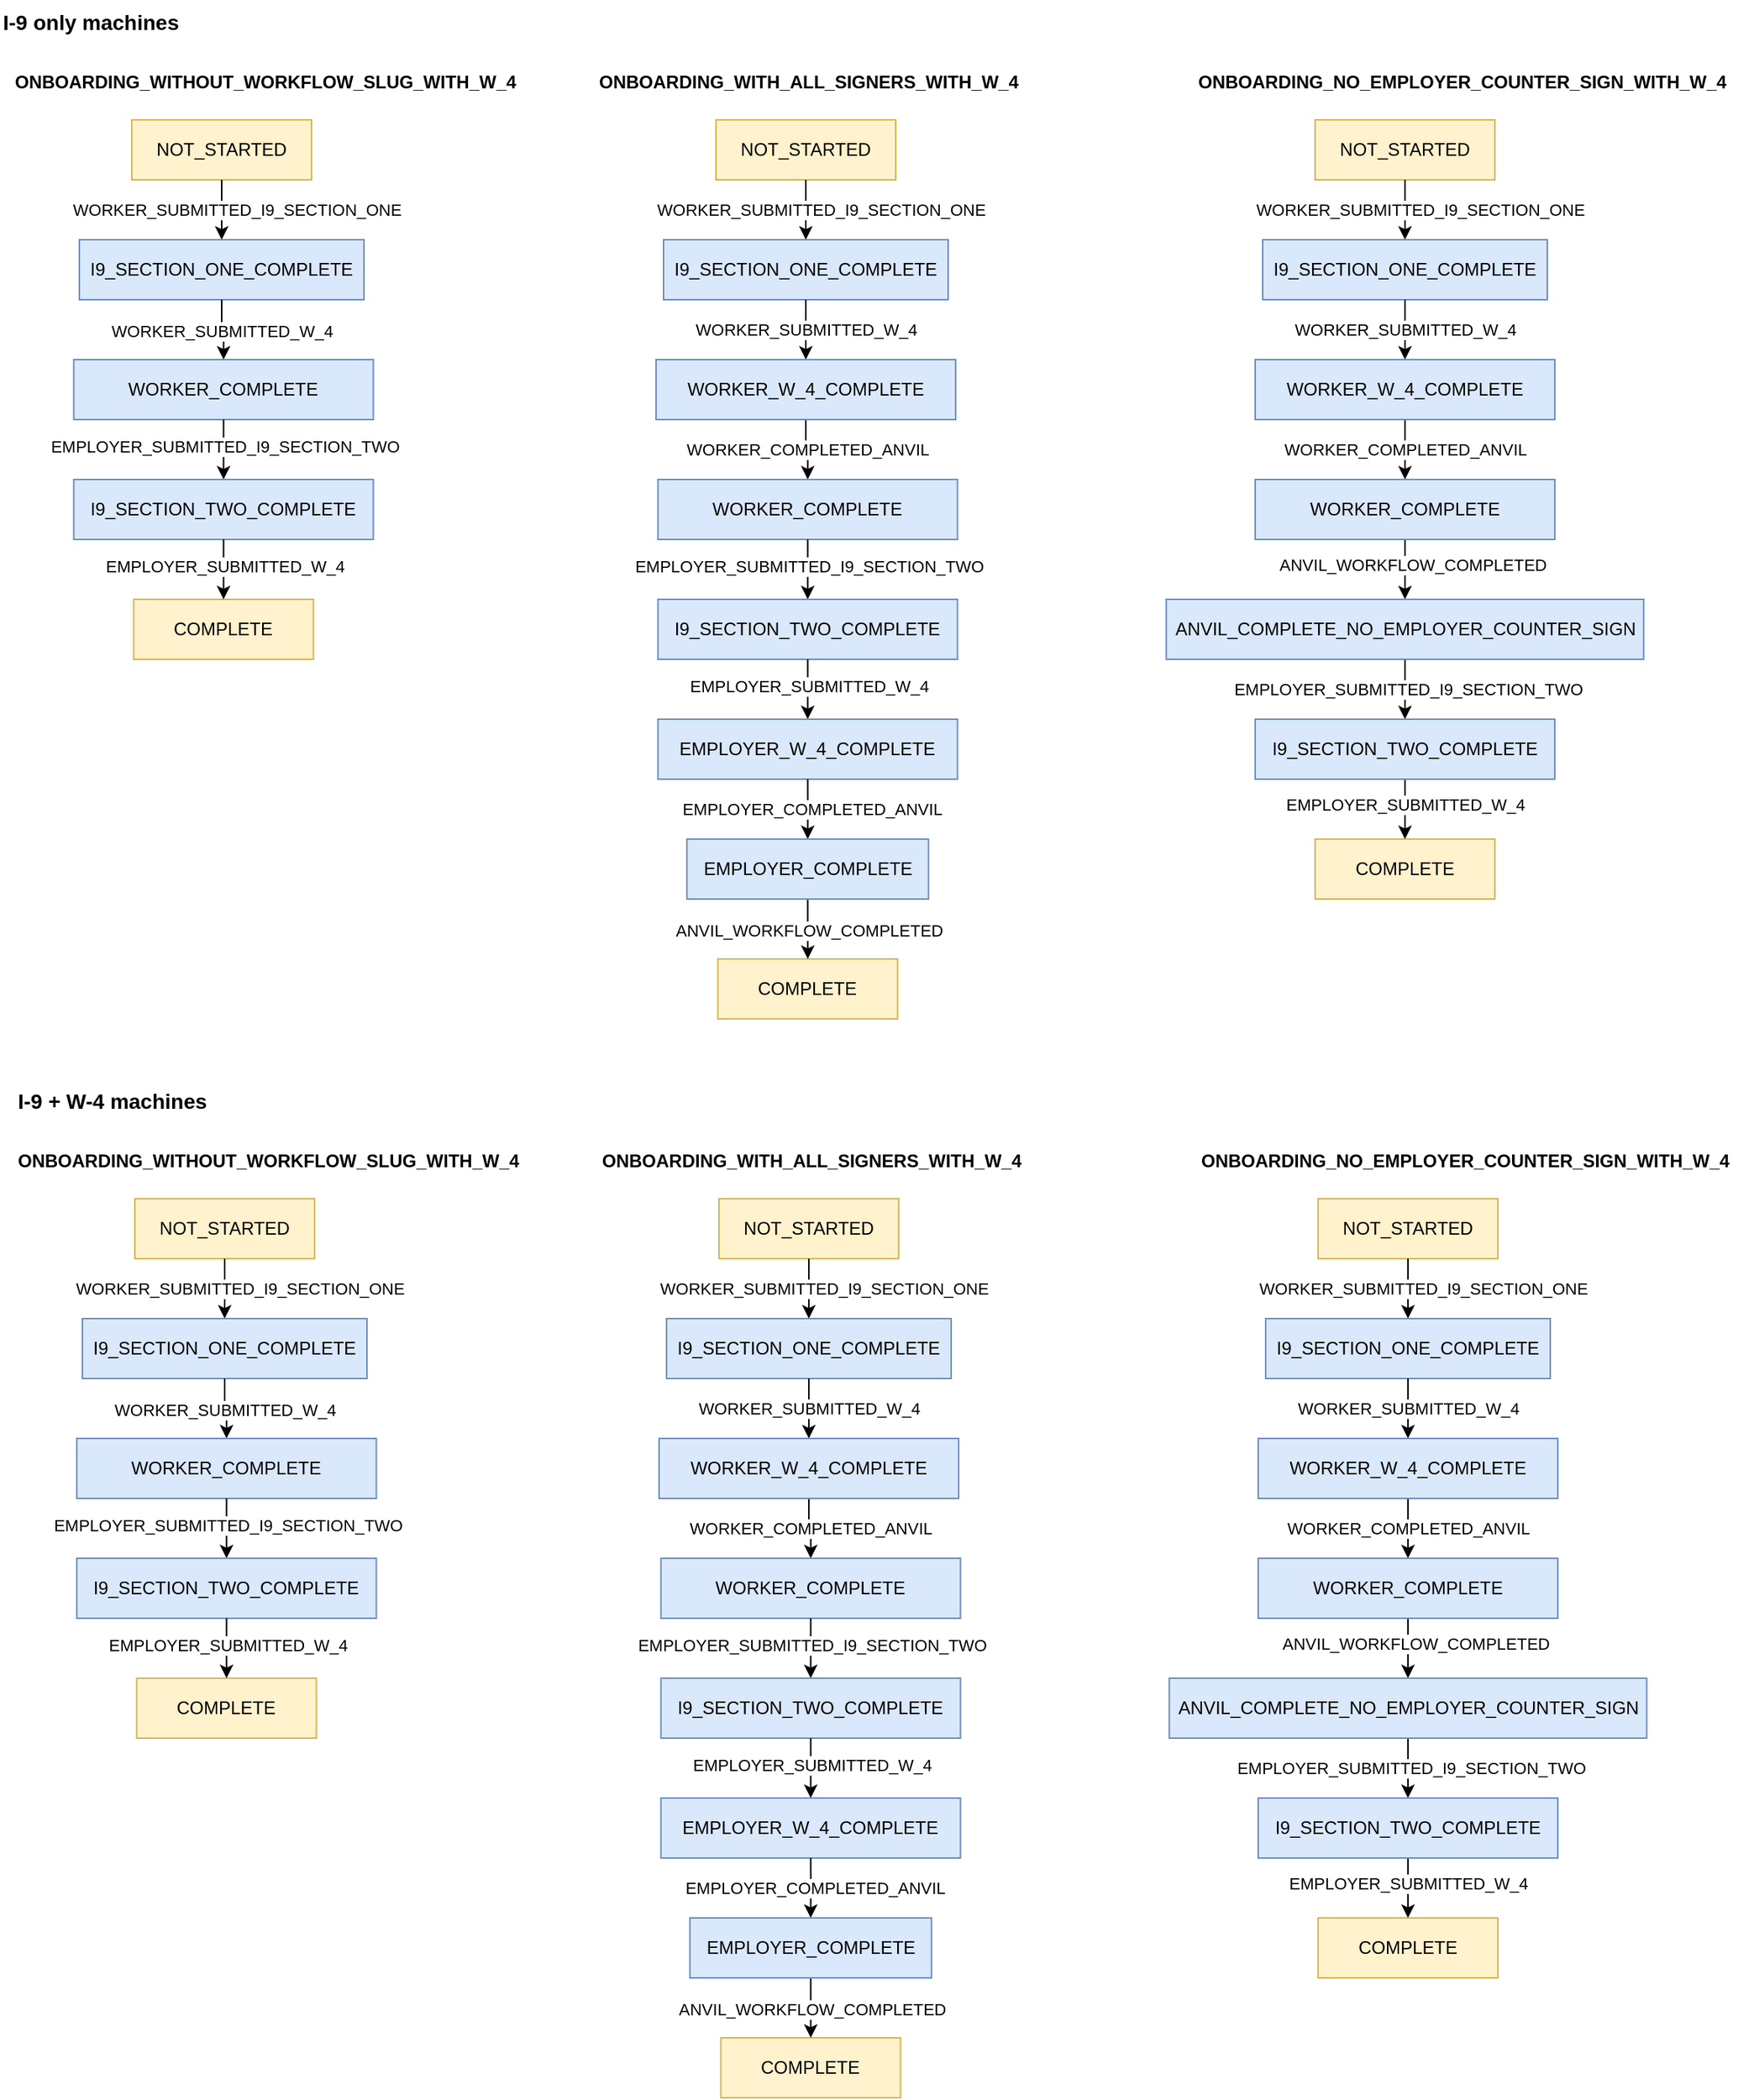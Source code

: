 <mxfile version="24.6.3" type="github">
  <diagram name="Page-1" id="iukkpxbPmAniCHK0yDrJ">
    <mxGraphModel dx="1499" dy="839" grid="1" gridSize="10" guides="1" tooltips="1" connect="1" arrows="1" fold="1" page="1" pageScale="1" pageWidth="850" pageHeight="1100" math="0" shadow="0">
      <root>
        <mxCell id="0" />
        <mxCell id="1" parent="0" />
        <mxCell id="TotN1_Kpjb51vsJ2ve7N-62" value="I-9 + W-4 machines" style="text;html=1;align=left;verticalAlign=middle;resizable=0;points=[];autosize=1;strokeColor=none;fillColor=none;fontStyle=1;fontSize=14;" vertex="1" parent="1">
          <mxGeometry x="10" y="720" width="140" height="30" as="geometry" />
        </mxCell>
        <mxCell id="TotN1_Kpjb51vsJ2ve7N-63" value="NOT_STARTED" style="whiteSpace=wrap;html=1;fillColor=#fff2cc;strokeColor=#d6b656;" vertex="1" parent="1">
          <mxGeometry x="90" y="800" width="120" height="40" as="geometry" />
        </mxCell>
        <mxCell id="TotN1_Kpjb51vsJ2ve7N-64" value="COMPLETE" style="whiteSpace=wrap;html=1;fillColor=#fff2cc;strokeColor=#d6b656;" vertex="1" parent="1">
          <mxGeometry x="91.25" y="1120" width="120" height="40" as="geometry" />
        </mxCell>
        <mxCell id="TotN1_Kpjb51vsJ2ve7N-65" style="edgeStyle=orthogonalEdgeStyle;rounded=0;orthogonalLoop=1;jettySize=auto;html=1;entryX=0.5;entryY=0;entryDx=0;entryDy=0;exitX=0.5;exitY=1;exitDx=0;exitDy=0;" edge="1" parent="1" source="TotN1_Kpjb51vsJ2ve7N-63" target="TotN1_Kpjb51vsJ2ve7N-67">
          <mxGeometry relative="1" as="geometry">
            <mxPoint x="150" y="900" as="sourcePoint" />
          </mxGeometry>
        </mxCell>
        <mxCell id="TotN1_Kpjb51vsJ2ve7N-66" value="WORKER_SUBMITTED_I9_SECTION_ONE" style="edgeLabel;html=1;align=center;verticalAlign=middle;resizable=0;points=[];" vertex="1" connectable="0" parent="TotN1_Kpjb51vsJ2ve7N-65">
          <mxGeometry y="2" relative="1" as="geometry">
            <mxPoint x="8" as="offset" />
          </mxGeometry>
        </mxCell>
        <mxCell id="TotN1_Kpjb51vsJ2ve7N-67" value="I9_SECTION_ONE_COMPLETE" style="whiteSpace=wrap;html=1;fillColor=#dae8fc;strokeColor=#6c8ebf;" vertex="1" parent="1">
          <mxGeometry x="55" y="880" width="190" height="40" as="geometry" />
        </mxCell>
        <mxCell id="TotN1_Kpjb51vsJ2ve7N-68" value="&lt;div&gt;ONBOARDING_WITHOUT_WORKFLOW_SLUG_WITH_W_4&lt;/div&gt;" style="text;html=1;align=left;verticalAlign=middle;resizable=0;points=[];autosize=1;strokeColor=none;fillColor=none;fontStyle=1;fontSize=12;" vertex="1" parent="1">
          <mxGeometry x="10" y="760" width="350" height="30" as="geometry" />
        </mxCell>
        <mxCell id="TotN1_Kpjb51vsJ2ve7N-69" style="edgeStyle=orthogonalEdgeStyle;rounded=0;orthogonalLoop=1;jettySize=auto;html=1;exitX=0.5;exitY=1;exitDx=0;exitDy=0;entryX=0.5;entryY=0;entryDx=0;entryDy=0;" edge="1" parent="1" source="TotN1_Kpjb51vsJ2ve7N-67" target="TotN1_Kpjb51vsJ2ve7N-74">
          <mxGeometry relative="1" as="geometry">
            <mxPoint x="150" y="1020" as="sourcePoint" />
            <mxPoint x="150.0" y="960" as="targetPoint" />
          </mxGeometry>
        </mxCell>
        <mxCell id="TotN1_Kpjb51vsJ2ve7N-70" value="WORKER_SUBMITTED_W_4" style="edgeLabel;html=1;align=center;verticalAlign=middle;resizable=0;points=[];" vertex="1" connectable="0" parent="TotN1_Kpjb51vsJ2ve7N-69">
          <mxGeometry x="-0.2" y="-2" relative="1" as="geometry">
            <mxPoint x="2" y="4" as="offset" />
          </mxGeometry>
        </mxCell>
        <mxCell id="TotN1_Kpjb51vsJ2ve7N-74" value="WORKER_COMPLETE" style="whiteSpace=wrap;html=1;fillColor=#dae8fc;strokeColor=#6c8ebf;" vertex="1" parent="1">
          <mxGeometry x="51.25" y="960" width="200" height="40" as="geometry" />
        </mxCell>
        <mxCell id="TotN1_Kpjb51vsJ2ve7N-75" style="edgeStyle=orthogonalEdgeStyle;rounded=0;orthogonalLoop=1;jettySize=auto;html=1;exitX=0.5;exitY=1;exitDx=0;exitDy=0;" edge="1" parent="1" source="TotN1_Kpjb51vsJ2ve7N-74" target="TotN1_Kpjb51vsJ2ve7N-77">
          <mxGeometry relative="1" as="geometry">
            <mxPoint x="150" y="1260" as="sourcePoint" />
          </mxGeometry>
        </mxCell>
        <mxCell id="TotN1_Kpjb51vsJ2ve7N-76" value="EMPLOYER_SUBMITTED_I9_SECTION_TWO" style="edgeLabel;html=1;align=center;verticalAlign=middle;resizable=0;points=[];" vertex="1" connectable="0" parent="TotN1_Kpjb51vsJ2ve7N-75">
          <mxGeometry x="-0.1" relative="1" as="geometry">
            <mxPoint as="offset" />
          </mxGeometry>
        </mxCell>
        <mxCell id="TotN1_Kpjb51vsJ2ve7N-77" value="I9_SECTION_TWO_COMPLETE" style="whiteSpace=wrap;html=1;fillColor=#dae8fc;strokeColor=#6c8ebf;" vertex="1" parent="1">
          <mxGeometry x="51.25" y="1040" width="200" height="40" as="geometry" />
        </mxCell>
        <mxCell id="TotN1_Kpjb51vsJ2ve7N-78" style="edgeStyle=orthogonalEdgeStyle;rounded=0;orthogonalLoop=1;jettySize=auto;html=1;exitX=0.5;exitY=1;exitDx=0;exitDy=0;entryX=0.5;entryY=0;entryDx=0;entryDy=0;" edge="1" parent="1" source="TotN1_Kpjb51vsJ2ve7N-77" target="TotN1_Kpjb51vsJ2ve7N-64">
          <mxGeometry relative="1" as="geometry">
            <mxPoint x="150.1" y="1380" as="sourcePoint" />
            <mxPoint x="151.25" y="1200" as="targetPoint" />
          </mxGeometry>
        </mxCell>
        <mxCell id="TotN1_Kpjb51vsJ2ve7N-79" value="EMPLOYER_SUBMITTED_W_4" style="edgeLabel;html=1;align=center;verticalAlign=middle;resizable=0;points=[];" vertex="1" connectable="0" parent="TotN1_Kpjb51vsJ2ve7N-78">
          <mxGeometry x="-0.1" relative="1" as="geometry">
            <mxPoint as="offset" />
          </mxGeometry>
        </mxCell>
        <mxCell id="TotN1_Kpjb51vsJ2ve7N-89" value="NOT_STARTED" style="whiteSpace=wrap;html=1;fillColor=#fff2cc;strokeColor=#d6b656;" vertex="1" parent="1">
          <mxGeometry x="480" y="800" width="120" height="40" as="geometry" />
        </mxCell>
        <mxCell id="TotN1_Kpjb51vsJ2ve7N-90" value="COMPLETE" style="whiteSpace=wrap;html=1;fillColor=#fff2cc;strokeColor=#d6b656;" vertex="1" parent="1">
          <mxGeometry x="481.25" y="1360" width="120" height="40" as="geometry" />
        </mxCell>
        <mxCell id="TotN1_Kpjb51vsJ2ve7N-91" style="edgeStyle=orthogonalEdgeStyle;rounded=0;orthogonalLoop=1;jettySize=auto;html=1;entryX=0.5;entryY=0;entryDx=0;entryDy=0;exitX=0.5;exitY=1;exitDx=0;exitDy=0;" edge="1" source="TotN1_Kpjb51vsJ2ve7N-89" target="TotN1_Kpjb51vsJ2ve7N-93" parent="1">
          <mxGeometry relative="1" as="geometry">
            <mxPoint x="540" y="900" as="sourcePoint" />
          </mxGeometry>
        </mxCell>
        <mxCell id="TotN1_Kpjb51vsJ2ve7N-92" value="WORKER_SUBMITTED_I9_SECTION_ONE" style="edgeLabel;html=1;align=center;verticalAlign=middle;resizable=0;points=[];" vertex="1" connectable="0" parent="TotN1_Kpjb51vsJ2ve7N-91">
          <mxGeometry y="2" relative="1" as="geometry">
            <mxPoint x="8" as="offset" />
          </mxGeometry>
        </mxCell>
        <mxCell id="TotN1_Kpjb51vsJ2ve7N-93" value="I9_SECTION_ONE_COMPLETE" style="whiteSpace=wrap;html=1;fillColor=#dae8fc;strokeColor=#6c8ebf;" vertex="1" parent="1">
          <mxGeometry x="445" y="880" width="190" height="40" as="geometry" />
        </mxCell>
        <mxCell id="TotN1_Kpjb51vsJ2ve7N-94" value="ONBOARDING_WITH_ALL_SIGNERS_WITH_W_4" style="text;html=1;align=left;verticalAlign=middle;resizable=0;points=[];autosize=1;strokeColor=none;fillColor=none;fontStyle=1;fontSize=12;" vertex="1" parent="1">
          <mxGeometry x="400" y="760" width="300" height="30" as="geometry" />
        </mxCell>
        <mxCell id="TotN1_Kpjb51vsJ2ve7N-95" style="edgeStyle=orthogonalEdgeStyle;rounded=0;orthogonalLoop=1;jettySize=auto;html=1;exitX=0.5;exitY=1;exitDx=0;exitDy=0;" edge="1" source="TotN1_Kpjb51vsJ2ve7N-93" target="TotN1_Kpjb51vsJ2ve7N-99" parent="1">
          <mxGeometry relative="1" as="geometry">
            <mxPoint x="540" y="1020" as="sourcePoint" />
          </mxGeometry>
        </mxCell>
        <mxCell id="TotN1_Kpjb51vsJ2ve7N-96" value="WORKER_SUBMITTED_W_4" style="edgeLabel;html=1;align=center;verticalAlign=middle;resizable=0;points=[];" vertex="1" connectable="0" parent="TotN1_Kpjb51vsJ2ve7N-95">
          <mxGeometry x="-0.2" y="-2" relative="1" as="geometry">
            <mxPoint x="2" y="4" as="offset" />
          </mxGeometry>
        </mxCell>
        <mxCell id="TotN1_Kpjb51vsJ2ve7N-97" style="edgeStyle=orthogonalEdgeStyle;rounded=0;orthogonalLoop=1;jettySize=auto;html=1;entryX=0.5;entryY=0;entryDx=0;entryDy=0;" edge="1" source="TotN1_Kpjb51vsJ2ve7N-99" target="TotN1_Kpjb51vsJ2ve7N-100" parent="1">
          <mxGeometry relative="1" as="geometry">
            <mxPoint x="540" y="1100" as="targetPoint" />
          </mxGeometry>
        </mxCell>
        <mxCell id="TotN1_Kpjb51vsJ2ve7N-98" value="WORKER_COMPLETED_ANVIL" style="edgeLabel;html=1;align=center;verticalAlign=middle;resizable=0;points=[];" vertex="1" connectable="0" parent="TotN1_Kpjb51vsJ2ve7N-97">
          <mxGeometry x="-0.013" relative="1" as="geometry">
            <mxPoint as="offset" />
          </mxGeometry>
        </mxCell>
        <mxCell id="TotN1_Kpjb51vsJ2ve7N-99" value="WORKER_W_4_COMPLETE" style="whiteSpace=wrap;html=1;fillColor=#dae8fc;strokeColor=#6c8ebf;" vertex="1" parent="1">
          <mxGeometry x="440" y="960" width="200" height="40" as="geometry" />
        </mxCell>
        <mxCell id="TotN1_Kpjb51vsJ2ve7N-100" value="WORKER_COMPLETE" style="whiteSpace=wrap;html=1;fillColor=#dae8fc;strokeColor=#6c8ebf;" vertex="1" parent="1">
          <mxGeometry x="441.25" y="1040" width="200" height="40" as="geometry" />
        </mxCell>
        <mxCell id="TotN1_Kpjb51vsJ2ve7N-101" style="edgeStyle=orthogonalEdgeStyle;rounded=0;orthogonalLoop=1;jettySize=auto;html=1;exitX=0.5;exitY=1;exitDx=0;exitDy=0;" edge="1" source="TotN1_Kpjb51vsJ2ve7N-100" target="TotN1_Kpjb51vsJ2ve7N-103" parent="1">
          <mxGeometry relative="1" as="geometry">
            <mxPoint x="540" y="1260" as="sourcePoint" />
          </mxGeometry>
        </mxCell>
        <mxCell id="TotN1_Kpjb51vsJ2ve7N-102" value="EMPLOYER_SUBMITTED_I9_SECTION_TWO" style="edgeLabel;html=1;align=center;verticalAlign=middle;resizable=0;points=[];" vertex="1" connectable="0" parent="TotN1_Kpjb51vsJ2ve7N-101">
          <mxGeometry x="-0.1" relative="1" as="geometry">
            <mxPoint as="offset" />
          </mxGeometry>
        </mxCell>
        <mxCell id="TotN1_Kpjb51vsJ2ve7N-103" value="I9_SECTION_TWO_COMPLETE" style="whiteSpace=wrap;html=1;fillColor=#dae8fc;strokeColor=#6c8ebf;" vertex="1" parent="1">
          <mxGeometry x="441.25" y="1120" width="200" height="40" as="geometry" />
        </mxCell>
        <mxCell id="TotN1_Kpjb51vsJ2ve7N-104" style="edgeStyle=orthogonalEdgeStyle;rounded=0;orthogonalLoop=1;jettySize=auto;html=1;exitX=0.5;exitY=1;exitDx=0;exitDy=0;" edge="1" source="TotN1_Kpjb51vsJ2ve7N-103" target="TotN1_Kpjb51vsJ2ve7N-106" parent="1">
          <mxGeometry relative="1" as="geometry">
            <mxPoint x="540.1" y="1380" as="sourcePoint" />
          </mxGeometry>
        </mxCell>
        <mxCell id="TotN1_Kpjb51vsJ2ve7N-105" value="EMPLOYER_SUBMITTED_W_4" style="edgeLabel;html=1;align=center;verticalAlign=middle;resizable=0;points=[];" vertex="1" connectable="0" parent="TotN1_Kpjb51vsJ2ve7N-104">
          <mxGeometry x="-0.1" relative="1" as="geometry">
            <mxPoint as="offset" />
          </mxGeometry>
        </mxCell>
        <mxCell id="TotN1_Kpjb51vsJ2ve7N-106" value="EMPLOYER_W_4_COMPLETE" style="whiteSpace=wrap;html=1;fillColor=#dae8fc;strokeColor=#6c8ebf;" vertex="1" parent="1">
          <mxGeometry x="441.25" y="1200" width="200" height="40" as="geometry" />
        </mxCell>
        <mxCell id="TotN1_Kpjb51vsJ2ve7N-107" style="edgeStyle=orthogonalEdgeStyle;rounded=0;orthogonalLoop=1;jettySize=auto;html=1;entryX=0.5;entryY=0;entryDx=0;entryDy=0;exitX=0.5;exitY=1;exitDx=0;exitDy=0;" edge="1" source="TotN1_Kpjb51vsJ2ve7N-106" target="TotN1_Kpjb51vsJ2ve7N-111" parent="1">
          <mxGeometry relative="1" as="geometry">
            <mxPoint x="540.1" y="1500" as="sourcePoint" />
          </mxGeometry>
        </mxCell>
        <mxCell id="TotN1_Kpjb51vsJ2ve7N-108" value="EMPLOYER_COMPLETED_ANVIL" style="edgeLabel;html=1;align=center;verticalAlign=middle;resizable=0;points=[];" vertex="1" connectable="0" parent="TotN1_Kpjb51vsJ2ve7N-107">
          <mxGeometry x="-0.012" y="3" relative="1" as="geometry">
            <mxPoint as="offset" />
          </mxGeometry>
        </mxCell>
        <mxCell id="TotN1_Kpjb51vsJ2ve7N-109" style="edgeStyle=orthogonalEdgeStyle;rounded=0;orthogonalLoop=1;jettySize=auto;html=1;" edge="1" source="TotN1_Kpjb51vsJ2ve7N-111" target="TotN1_Kpjb51vsJ2ve7N-90" parent="1">
          <mxGeometry relative="1" as="geometry">
            <mxPoint x="540.01" y="1370" as="targetPoint" />
          </mxGeometry>
        </mxCell>
        <mxCell id="TotN1_Kpjb51vsJ2ve7N-110" value="ANVIL_WORKFLOW_COMPLETED" style="edgeLabel;html=1;align=center;verticalAlign=middle;resizable=0;points=[];" vertex="1" connectable="0" parent="TotN1_Kpjb51vsJ2ve7N-109">
          <mxGeometry x="-0.15" relative="1" as="geometry">
            <mxPoint y="4" as="offset" />
          </mxGeometry>
        </mxCell>
        <mxCell id="TotN1_Kpjb51vsJ2ve7N-111" value="EMPLOYER_COMPLETE" style="whiteSpace=wrap;html=1;fillColor=#dae8fc;strokeColor=#6c8ebf;" vertex="1" parent="1">
          <mxGeometry x="460.62" y="1280" width="161.25" height="40" as="geometry" />
        </mxCell>
        <mxCell id="TotN1_Kpjb51vsJ2ve7N-113" value="NOT_STARTED" style="whiteSpace=wrap;html=1;fillColor=#fff2cc;strokeColor=#d6b656;" vertex="1" parent="1">
          <mxGeometry x="880" y="800" width="120" height="40" as="geometry" />
        </mxCell>
        <mxCell id="TotN1_Kpjb51vsJ2ve7N-114" value="COMPLETE" style="whiteSpace=wrap;html=1;fillColor=#fff2cc;strokeColor=#d6b656;" vertex="1" parent="1">
          <mxGeometry x="880" y="1280" width="120" height="40" as="geometry" />
        </mxCell>
        <mxCell id="TotN1_Kpjb51vsJ2ve7N-115" style="edgeStyle=orthogonalEdgeStyle;rounded=0;orthogonalLoop=1;jettySize=auto;html=1;entryX=0.5;entryY=0;entryDx=0;entryDy=0;exitX=0.5;exitY=1;exitDx=0;exitDy=0;" edge="1" parent="1" source="TotN1_Kpjb51vsJ2ve7N-113" target="TotN1_Kpjb51vsJ2ve7N-117">
          <mxGeometry relative="1" as="geometry">
            <mxPoint x="940" y="900" as="sourcePoint" />
          </mxGeometry>
        </mxCell>
        <mxCell id="TotN1_Kpjb51vsJ2ve7N-116" value="WORKER_SUBMITTED_I9_SECTION_ONE" style="edgeLabel;html=1;align=center;verticalAlign=middle;resizable=0;points=[];" vertex="1" connectable="0" parent="TotN1_Kpjb51vsJ2ve7N-115">
          <mxGeometry y="2" relative="1" as="geometry">
            <mxPoint x="8" as="offset" />
          </mxGeometry>
        </mxCell>
        <mxCell id="TotN1_Kpjb51vsJ2ve7N-117" value="I9_SECTION_ONE_COMPLETE" style="whiteSpace=wrap;html=1;fillColor=#dae8fc;strokeColor=#6c8ebf;" vertex="1" parent="1">
          <mxGeometry x="845" y="880" width="190" height="40" as="geometry" />
        </mxCell>
        <mxCell id="TotN1_Kpjb51vsJ2ve7N-118" value="ONBOARDING_NO_EMPLOYER_COUNTER_SIGN_WITH_W_4" style="text;html=1;align=left;verticalAlign=middle;resizable=0;points=[];autosize=1;strokeColor=none;fillColor=none;fontStyle=1;fontSize=12;" vertex="1" parent="1">
          <mxGeometry x="800" y="760" width="370" height="30" as="geometry" />
        </mxCell>
        <mxCell id="TotN1_Kpjb51vsJ2ve7N-119" style="edgeStyle=orthogonalEdgeStyle;rounded=0;orthogonalLoop=1;jettySize=auto;html=1;exitX=0.5;exitY=1;exitDx=0;exitDy=0;" edge="1" parent="1" source="TotN1_Kpjb51vsJ2ve7N-117" target="TotN1_Kpjb51vsJ2ve7N-123">
          <mxGeometry relative="1" as="geometry">
            <mxPoint x="940" y="1020" as="sourcePoint" />
          </mxGeometry>
        </mxCell>
        <mxCell id="TotN1_Kpjb51vsJ2ve7N-120" value="WORKER_SUBMITTED_W_4" style="edgeLabel;html=1;align=center;verticalAlign=middle;resizable=0;points=[];" vertex="1" connectable="0" parent="TotN1_Kpjb51vsJ2ve7N-119">
          <mxGeometry x="-0.2" y="-2" relative="1" as="geometry">
            <mxPoint x="2" y="4" as="offset" />
          </mxGeometry>
        </mxCell>
        <mxCell id="TotN1_Kpjb51vsJ2ve7N-121" style="edgeStyle=orthogonalEdgeStyle;rounded=0;orthogonalLoop=1;jettySize=auto;html=1;entryX=0.5;entryY=0;entryDx=0;entryDy=0;" edge="1" parent="1" source="TotN1_Kpjb51vsJ2ve7N-123" target="TotN1_Kpjb51vsJ2ve7N-136">
          <mxGeometry relative="1" as="geometry">
            <mxPoint x="941.25" y="1040" as="targetPoint" />
          </mxGeometry>
        </mxCell>
        <mxCell id="TotN1_Kpjb51vsJ2ve7N-122" value="WORKER_COMPLETED_ANVIL" style="edgeLabel;html=1;align=center;verticalAlign=middle;resizable=0;points=[];" vertex="1" connectable="0" parent="TotN1_Kpjb51vsJ2ve7N-121">
          <mxGeometry x="-0.013" relative="1" as="geometry">
            <mxPoint as="offset" />
          </mxGeometry>
        </mxCell>
        <mxCell id="TotN1_Kpjb51vsJ2ve7N-123" value="WORKER_W_4_COMPLETE" style="whiteSpace=wrap;html=1;fillColor=#dae8fc;strokeColor=#6c8ebf;" vertex="1" parent="1">
          <mxGeometry x="840" y="960" width="200" height="40" as="geometry" />
        </mxCell>
        <mxCell id="TotN1_Kpjb51vsJ2ve7N-139" style="edgeStyle=orthogonalEdgeStyle;rounded=0;orthogonalLoop=1;jettySize=auto;html=1;entryX=0.5;entryY=0;entryDx=0;entryDy=0;" edge="1" parent="1" source="TotN1_Kpjb51vsJ2ve7N-136" target="TotN1_Kpjb51vsJ2ve7N-138">
          <mxGeometry relative="1" as="geometry" />
        </mxCell>
        <mxCell id="TotN1_Kpjb51vsJ2ve7N-140" value="ANVIL_WORKFLOW_COMPLETED" style="edgeLabel;html=1;align=center;verticalAlign=middle;resizable=0;points=[];" vertex="1" connectable="0" parent="TotN1_Kpjb51vsJ2ve7N-139">
          <mxGeometry x="-0.185" y="5" relative="1" as="geometry">
            <mxPoint as="offset" />
          </mxGeometry>
        </mxCell>
        <mxCell id="TotN1_Kpjb51vsJ2ve7N-136" value="WORKER_COMPLETE" style="whiteSpace=wrap;html=1;fillColor=#dae8fc;strokeColor=#6c8ebf;" vertex="1" parent="1">
          <mxGeometry x="840" y="1040" width="200" height="40" as="geometry" />
        </mxCell>
        <mxCell id="TotN1_Kpjb51vsJ2ve7N-142" style="edgeStyle=orthogonalEdgeStyle;rounded=0;orthogonalLoop=1;jettySize=auto;html=1;entryX=0.5;entryY=0;entryDx=0;entryDy=0;" edge="1" parent="1" source="TotN1_Kpjb51vsJ2ve7N-138" target="TotN1_Kpjb51vsJ2ve7N-141">
          <mxGeometry relative="1" as="geometry" />
        </mxCell>
        <mxCell id="TotN1_Kpjb51vsJ2ve7N-143" value="EMPLOYER_SUBMITTED_I9_SECTION_TWO" style="edgeLabel;html=1;align=center;verticalAlign=middle;resizable=0;points=[];" vertex="1" connectable="0" parent="TotN1_Kpjb51vsJ2ve7N-142">
          <mxGeometry x="-0.009" y="2" relative="1" as="geometry">
            <mxPoint as="offset" />
          </mxGeometry>
        </mxCell>
        <mxCell id="TotN1_Kpjb51vsJ2ve7N-138" value="ANVIL_COMPLETE_NO_EMPLOYER_COUNTER_SIGN" style="whiteSpace=wrap;html=1;fillColor=#dae8fc;strokeColor=#6c8ebf;" vertex="1" parent="1">
          <mxGeometry x="780.62" y="1120" width="318.75" height="40" as="geometry" />
        </mxCell>
        <mxCell id="TotN1_Kpjb51vsJ2ve7N-145" style="edgeStyle=orthogonalEdgeStyle;rounded=0;orthogonalLoop=1;jettySize=auto;html=1;entryX=0.5;entryY=0;entryDx=0;entryDy=0;" edge="1" parent="1" source="TotN1_Kpjb51vsJ2ve7N-141" target="TotN1_Kpjb51vsJ2ve7N-114">
          <mxGeometry relative="1" as="geometry" />
        </mxCell>
        <mxCell id="TotN1_Kpjb51vsJ2ve7N-146" value="EMPLOYER_SUBMITTED_W_4" style="edgeLabel;html=1;align=center;verticalAlign=middle;resizable=0;points=[];" vertex="1" connectable="0" parent="TotN1_Kpjb51vsJ2ve7N-145">
          <mxGeometry x="-0.185" relative="1" as="geometry">
            <mxPoint as="offset" />
          </mxGeometry>
        </mxCell>
        <mxCell id="TotN1_Kpjb51vsJ2ve7N-141" value="I9_SECTION_TWO_COMPLETE" style="whiteSpace=wrap;html=1;fillColor=#dae8fc;strokeColor=#6c8ebf;" vertex="1" parent="1">
          <mxGeometry x="839.99" y="1200" width="200" height="40" as="geometry" />
        </mxCell>
        <mxCell id="TotN1_Kpjb51vsJ2ve7N-147" value="NOT_STARTED" style="whiteSpace=wrap;html=1;fillColor=#fff2cc;strokeColor=#d6b656;" vertex="1" parent="1">
          <mxGeometry x="88" y="80" width="120" height="40" as="geometry" />
        </mxCell>
        <mxCell id="TotN1_Kpjb51vsJ2ve7N-148" value="COMPLETE" style="whiteSpace=wrap;html=1;fillColor=#fff2cc;strokeColor=#d6b656;" vertex="1" parent="1">
          <mxGeometry x="89.25" y="400" width="120" height="40" as="geometry" />
        </mxCell>
        <mxCell id="TotN1_Kpjb51vsJ2ve7N-149" style="edgeStyle=orthogonalEdgeStyle;rounded=0;orthogonalLoop=1;jettySize=auto;html=1;entryX=0.5;entryY=0;entryDx=0;entryDy=0;exitX=0.5;exitY=1;exitDx=0;exitDy=0;" edge="1" parent="1" source="TotN1_Kpjb51vsJ2ve7N-147" target="TotN1_Kpjb51vsJ2ve7N-151">
          <mxGeometry relative="1" as="geometry">
            <mxPoint x="148" y="180" as="sourcePoint" />
          </mxGeometry>
        </mxCell>
        <mxCell id="TotN1_Kpjb51vsJ2ve7N-150" value="WORKER_SUBMITTED_I9_SECTION_ONE" style="edgeLabel;html=1;align=center;verticalAlign=middle;resizable=0;points=[];" vertex="1" connectable="0" parent="TotN1_Kpjb51vsJ2ve7N-149">
          <mxGeometry y="2" relative="1" as="geometry">
            <mxPoint x="8" as="offset" />
          </mxGeometry>
        </mxCell>
        <mxCell id="TotN1_Kpjb51vsJ2ve7N-151" value="I9_SECTION_ONE_COMPLETE" style="whiteSpace=wrap;html=1;fillColor=#dae8fc;strokeColor=#6c8ebf;" vertex="1" parent="1">
          <mxGeometry x="53" y="160" width="190" height="40" as="geometry" />
        </mxCell>
        <mxCell id="TotN1_Kpjb51vsJ2ve7N-152" value="&lt;div&gt;ONBOARDING_WITHOUT_WORKFLOW_SLUG_WITH_W_4&lt;/div&gt;" style="text;html=1;align=left;verticalAlign=middle;resizable=0;points=[];autosize=1;strokeColor=none;fillColor=none;fontStyle=1;fontSize=12;" vertex="1" parent="1">
          <mxGeometry x="8" y="40" width="350" height="30" as="geometry" />
        </mxCell>
        <mxCell id="TotN1_Kpjb51vsJ2ve7N-153" style="edgeStyle=orthogonalEdgeStyle;rounded=0;orthogonalLoop=1;jettySize=auto;html=1;exitX=0.5;exitY=1;exitDx=0;exitDy=0;entryX=0.5;entryY=0;entryDx=0;entryDy=0;" edge="1" parent="1" source="TotN1_Kpjb51vsJ2ve7N-151" target="TotN1_Kpjb51vsJ2ve7N-155">
          <mxGeometry relative="1" as="geometry">
            <mxPoint x="148" y="300" as="sourcePoint" />
            <mxPoint x="148.0" y="240" as="targetPoint" />
          </mxGeometry>
        </mxCell>
        <mxCell id="TotN1_Kpjb51vsJ2ve7N-154" value="WORKER_SUBMITTED_W_4" style="edgeLabel;html=1;align=center;verticalAlign=middle;resizable=0;points=[];" vertex="1" connectable="0" parent="TotN1_Kpjb51vsJ2ve7N-153">
          <mxGeometry x="-0.2" y="-2" relative="1" as="geometry">
            <mxPoint x="2" y="4" as="offset" />
          </mxGeometry>
        </mxCell>
        <mxCell id="TotN1_Kpjb51vsJ2ve7N-155" value="WORKER_COMPLETE" style="whiteSpace=wrap;html=1;fillColor=#dae8fc;strokeColor=#6c8ebf;" vertex="1" parent="1">
          <mxGeometry x="49.25" y="240" width="200" height="40" as="geometry" />
        </mxCell>
        <mxCell id="TotN1_Kpjb51vsJ2ve7N-156" style="edgeStyle=orthogonalEdgeStyle;rounded=0;orthogonalLoop=1;jettySize=auto;html=1;exitX=0.5;exitY=1;exitDx=0;exitDy=0;" edge="1" parent="1" source="TotN1_Kpjb51vsJ2ve7N-155" target="TotN1_Kpjb51vsJ2ve7N-158">
          <mxGeometry relative="1" as="geometry">
            <mxPoint x="148" y="540" as="sourcePoint" />
          </mxGeometry>
        </mxCell>
        <mxCell id="TotN1_Kpjb51vsJ2ve7N-157" value="EMPLOYER_SUBMITTED_I9_SECTION_TWO" style="edgeLabel;html=1;align=center;verticalAlign=middle;resizable=0;points=[];" vertex="1" connectable="0" parent="TotN1_Kpjb51vsJ2ve7N-156">
          <mxGeometry x="-0.1" relative="1" as="geometry">
            <mxPoint as="offset" />
          </mxGeometry>
        </mxCell>
        <mxCell id="TotN1_Kpjb51vsJ2ve7N-158" value="I9_SECTION_TWO_COMPLETE" style="whiteSpace=wrap;html=1;fillColor=#dae8fc;strokeColor=#6c8ebf;" vertex="1" parent="1">
          <mxGeometry x="49.25" y="320" width="200" height="40" as="geometry" />
        </mxCell>
        <mxCell id="TotN1_Kpjb51vsJ2ve7N-159" style="edgeStyle=orthogonalEdgeStyle;rounded=0;orthogonalLoop=1;jettySize=auto;html=1;exitX=0.5;exitY=1;exitDx=0;exitDy=0;entryX=0.5;entryY=0;entryDx=0;entryDy=0;" edge="1" parent="1" source="TotN1_Kpjb51vsJ2ve7N-158" target="TotN1_Kpjb51vsJ2ve7N-148">
          <mxGeometry relative="1" as="geometry">
            <mxPoint x="148.1" y="660" as="sourcePoint" />
            <mxPoint x="149.25" y="480" as="targetPoint" />
          </mxGeometry>
        </mxCell>
        <mxCell id="TotN1_Kpjb51vsJ2ve7N-160" value="EMPLOYER_SUBMITTED_W_4" style="edgeLabel;html=1;align=center;verticalAlign=middle;resizable=0;points=[];" vertex="1" connectable="0" parent="TotN1_Kpjb51vsJ2ve7N-159">
          <mxGeometry x="-0.1" relative="1" as="geometry">
            <mxPoint as="offset" />
          </mxGeometry>
        </mxCell>
        <mxCell id="TotN1_Kpjb51vsJ2ve7N-161" value="NOT_STARTED" style="whiteSpace=wrap;html=1;fillColor=#fff2cc;strokeColor=#d6b656;" vertex="1" parent="1">
          <mxGeometry x="478" y="80" width="120" height="40" as="geometry" />
        </mxCell>
        <mxCell id="TotN1_Kpjb51vsJ2ve7N-162" value="COMPLETE" style="whiteSpace=wrap;html=1;fillColor=#fff2cc;strokeColor=#d6b656;" vertex="1" parent="1">
          <mxGeometry x="479.25" y="640" width="120" height="40" as="geometry" />
        </mxCell>
        <mxCell id="TotN1_Kpjb51vsJ2ve7N-163" style="edgeStyle=orthogonalEdgeStyle;rounded=0;orthogonalLoop=1;jettySize=auto;html=1;entryX=0.5;entryY=0;entryDx=0;entryDy=0;exitX=0.5;exitY=1;exitDx=0;exitDy=0;" edge="1" parent="1" source="TotN1_Kpjb51vsJ2ve7N-161" target="TotN1_Kpjb51vsJ2ve7N-165">
          <mxGeometry relative="1" as="geometry">
            <mxPoint x="538" y="180" as="sourcePoint" />
          </mxGeometry>
        </mxCell>
        <mxCell id="TotN1_Kpjb51vsJ2ve7N-164" value="WORKER_SUBMITTED_I9_SECTION_ONE" style="edgeLabel;html=1;align=center;verticalAlign=middle;resizable=0;points=[];" vertex="1" connectable="0" parent="TotN1_Kpjb51vsJ2ve7N-163">
          <mxGeometry y="2" relative="1" as="geometry">
            <mxPoint x="8" as="offset" />
          </mxGeometry>
        </mxCell>
        <mxCell id="TotN1_Kpjb51vsJ2ve7N-165" value="I9_SECTION_ONE_COMPLETE" style="whiteSpace=wrap;html=1;fillColor=#dae8fc;strokeColor=#6c8ebf;" vertex="1" parent="1">
          <mxGeometry x="443" y="160" width="190" height="40" as="geometry" />
        </mxCell>
        <mxCell id="TotN1_Kpjb51vsJ2ve7N-166" value="ONBOARDING_WITH_ALL_SIGNERS_WITH_W_4" style="text;html=1;align=left;verticalAlign=middle;resizable=0;points=[];autosize=1;strokeColor=none;fillColor=none;fontStyle=1;fontSize=12;" vertex="1" parent="1">
          <mxGeometry x="398" y="40" width="300" height="30" as="geometry" />
        </mxCell>
        <mxCell id="TotN1_Kpjb51vsJ2ve7N-167" style="edgeStyle=orthogonalEdgeStyle;rounded=0;orthogonalLoop=1;jettySize=auto;html=1;exitX=0.5;exitY=1;exitDx=0;exitDy=0;" edge="1" parent="1" source="TotN1_Kpjb51vsJ2ve7N-165" target="TotN1_Kpjb51vsJ2ve7N-171">
          <mxGeometry relative="1" as="geometry">
            <mxPoint x="538" y="300" as="sourcePoint" />
          </mxGeometry>
        </mxCell>
        <mxCell id="TotN1_Kpjb51vsJ2ve7N-168" value="WORKER_SUBMITTED_W_4" style="edgeLabel;html=1;align=center;verticalAlign=middle;resizable=0;points=[];" vertex="1" connectable="0" parent="TotN1_Kpjb51vsJ2ve7N-167">
          <mxGeometry x="-0.2" y="-2" relative="1" as="geometry">
            <mxPoint x="2" y="4" as="offset" />
          </mxGeometry>
        </mxCell>
        <mxCell id="TotN1_Kpjb51vsJ2ve7N-169" style="edgeStyle=orthogonalEdgeStyle;rounded=0;orthogonalLoop=1;jettySize=auto;html=1;entryX=0.5;entryY=0;entryDx=0;entryDy=0;" edge="1" parent="1" source="TotN1_Kpjb51vsJ2ve7N-171" target="TotN1_Kpjb51vsJ2ve7N-172">
          <mxGeometry relative="1" as="geometry">
            <mxPoint x="538" y="380" as="targetPoint" />
          </mxGeometry>
        </mxCell>
        <mxCell id="TotN1_Kpjb51vsJ2ve7N-170" value="WORKER_COMPLETED_ANVIL" style="edgeLabel;html=1;align=center;verticalAlign=middle;resizable=0;points=[];" vertex="1" connectable="0" parent="TotN1_Kpjb51vsJ2ve7N-169">
          <mxGeometry x="-0.013" relative="1" as="geometry">
            <mxPoint as="offset" />
          </mxGeometry>
        </mxCell>
        <mxCell id="TotN1_Kpjb51vsJ2ve7N-171" value="WORKER_W_4_COMPLETE" style="whiteSpace=wrap;html=1;fillColor=#dae8fc;strokeColor=#6c8ebf;" vertex="1" parent="1">
          <mxGeometry x="438" y="240" width="200" height="40" as="geometry" />
        </mxCell>
        <mxCell id="TotN1_Kpjb51vsJ2ve7N-172" value="WORKER_COMPLETE" style="whiteSpace=wrap;html=1;fillColor=#dae8fc;strokeColor=#6c8ebf;" vertex="1" parent="1">
          <mxGeometry x="439.25" y="320" width="200" height="40" as="geometry" />
        </mxCell>
        <mxCell id="TotN1_Kpjb51vsJ2ve7N-173" style="edgeStyle=orthogonalEdgeStyle;rounded=0;orthogonalLoop=1;jettySize=auto;html=1;exitX=0.5;exitY=1;exitDx=0;exitDy=0;" edge="1" parent="1" source="TotN1_Kpjb51vsJ2ve7N-172" target="TotN1_Kpjb51vsJ2ve7N-175">
          <mxGeometry relative="1" as="geometry">
            <mxPoint x="538" y="540" as="sourcePoint" />
          </mxGeometry>
        </mxCell>
        <mxCell id="TotN1_Kpjb51vsJ2ve7N-174" value="EMPLOYER_SUBMITTED_I9_SECTION_TWO" style="edgeLabel;html=1;align=center;verticalAlign=middle;resizable=0;points=[];" vertex="1" connectable="0" parent="TotN1_Kpjb51vsJ2ve7N-173">
          <mxGeometry x="-0.1" relative="1" as="geometry">
            <mxPoint as="offset" />
          </mxGeometry>
        </mxCell>
        <mxCell id="TotN1_Kpjb51vsJ2ve7N-175" value="I9_SECTION_TWO_COMPLETE" style="whiteSpace=wrap;html=1;fillColor=#dae8fc;strokeColor=#6c8ebf;" vertex="1" parent="1">
          <mxGeometry x="439.25" y="400" width="200" height="40" as="geometry" />
        </mxCell>
        <mxCell id="TotN1_Kpjb51vsJ2ve7N-176" style="edgeStyle=orthogonalEdgeStyle;rounded=0;orthogonalLoop=1;jettySize=auto;html=1;exitX=0.5;exitY=1;exitDx=0;exitDy=0;" edge="1" parent="1" source="TotN1_Kpjb51vsJ2ve7N-175" target="TotN1_Kpjb51vsJ2ve7N-178">
          <mxGeometry relative="1" as="geometry">
            <mxPoint x="538.1" y="660" as="sourcePoint" />
          </mxGeometry>
        </mxCell>
        <mxCell id="TotN1_Kpjb51vsJ2ve7N-177" value="EMPLOYER_SUBMITTED_W_4" style="edgeLabel;html=1;align=center;verticalAlign=middle;resizable=0;points=[];" vertex="1" connectable="0" parent="TotN1_Kpjb51vsJ2ve7N-176">
          <mxGeometry x="-0.1" relative="1" as="geometry">
            <mxPoint as="offset" />
          </mxGeometry>
        </mxCell>
        <mxCell id="TotN1_Kpjb51vsJ2ve7N-178" value="EMPLOYER_W_4_COMPLETE" style="whiteSpace=wrap;html=1;fillColor=#dae8fc;strokeColor=#6c8ebf;" vertex="1" parent="1">
          <mxGeometry x="439.25" y="480" width="200" height="40" as="geometry" />
        </mxCell>
        <mxCell id="TotN1_Kpjb51vsJ2ve7N-179" style="edgeStyle=orthogonalEdgeStyle;rounded=0;orthogonalLoop=1;jettySize=auto;html=1;entryX=0.5;entryY=0;entryDx=0;entryDy=0;exitX=0.5;exitY=1;exitDx=0;exitDy=0;" edge="1" parent="1" source="TotN1_Kpjb51vsJ2ve7N-178" target="TotN1_Kpjb51vsJ2ve7N-183">
          <mxGeometry relative="1" as="geometry">
            <mxPoint x="538.1" y="780" as="sourcePoint" />
          </mxGeometry>
        </mxCell>
        <mxCell id="TotN1_Kpjb51vsJ2ve7N-180" value="EMPLOYER_COMPLETED_ANVIL" style="edgeLabel;html=1;align=center;verticalAlign=middle;resizable=0;points=[];" vertex="1" connectable="0" parent="TotN1_Kpjb51vsJ2ve7N-179">
          <mxGeometry x="-0.012" y="3" relative="1" as="geometry">
            <mxPoint as="offset" />
          </mxGeometry>
        </mxCell>
        <mxCell id="TotN1_Kpjb51vsJ2ve7N-181" style="edgeStyle=orthogonalEdgeStyle;rounded=0;orthogonalLoop=1;jettySize=auto;html=1;" edge="1" parent="1" source="TotN1_Kpjb51vsJ2ve7N-183" target="TotN1_Kpjb51vsJ2ve7N-162">
          <mxGeometry relative="1" as="geometry">
            <mxPoint x="538.01" y="650" as="targetPoint" />
          </mxGeometry>
        </mxCell>
        <mxCell id="TotN1_Kpjb51vsJ2ve7N-182" value="ANVIL_WORKFLOW_COMPLETED" style="edgeLabel;html=1;align=center;verticalAlign=middle;resizable=0;points=[];" vertex="1" connectable="0" parent="TotN1_Kpjb51vsJ2ve7N-181">
          <mxGeometry x="-0.15" relative="1" as="geometry">
            <mxPoint y="4" as="offset" />
          </mxGeometry>
        </mxCell>
        <mxCell id="TotN1_Kpjb51vsJ2ve7N-183" value="EMPLOYER_COMPLETE" style="whiteSpace=wrap;html=1;fillColor=#dae8fc;strokeColor=#6c8ebf;" vertex="1" parent="1">
          <mxGeometry x="458.62" y="560" width="161.25" height="40" as="geometry" />
        </mxCell>
        <mxCell id="TotN1_Kpjb51vsJ2ve7N-184" value="NOT_STARTED" style="whiteSpace=wrap;html=1;fillColor=#fff2cc;strokeColor=#d6b656;" vertex="1" parent="1">
          <mxGeometry x="878" y="80" width="120" height="40" as="geometry" />
        </mxCell>
        <mxCell id="TotN1_Kpjb51vsJ2ve7N-185" value="COMPLETE" style="whiteSpace=wrap;html=1;fillColor=#fff2cc;strokeColor=#d6b656;" vertex="1" parent="1">
          <mxGeometry x="878" y="560" width="120" height="40" as="geometry" />
        </mxCell>
        <mxCell id="TotN1_Kpjb51vsJ2ve7N-186" style="edgeStyle=orthogonalEdgeStyle;rounded=0;orthogonalLoop=1;jettySize=auto;html=1;entryX=0.5;entryY=0;entryDx=0;entryDy=0;exitX=0.5;exitY=1;exitDx=0;exitDy=0;" edge="1" parent="1" source="TotN1_Kpjb51vsJ2ve7N-184" target="TotN1_Kpjb51vsJ2ve7N-188">
          <mxGeometry relative="1" as="geometry">
            <mxPoint x="938" y="180" as="sourcePoint" />
          </mxGeometry>
        </mxCell>
        <mxCell id="TotN1_Kpjb51vsJ2ve7N-187" value="WORKER_SUBMITTED_I9_SECTION_ONE" style="edgeLabel;html=1;align=center;verticalAlign=middle;resizable=0;points=[];" vertex="1" connectable="0" parent="TotN1_Kpjb51vsJ2ve7N-186">
          <mxGeometry y="2" relative="1" as="geometry">
            <mxPoint x="8" as="offset" />
          </mxGeometry>
        </mxCell>
        <mxCell id="TotN1_Kpjb51vsJ2ve7N-188" value="I9_SECTION_ONE_COMPLETE" style="whiteSpace=wrap;html=1;fillColor=#dae8fc;strokeColor=#6c8ebf;" vertex="1" parent="1">
          <mxGeometry x="843" y="160" width="190" height="40" as="geometry" />
        </mxCell>
        <mxCell id="TotN1_Kpjb51vsJ2ve7N-189" value="ONBOARDING_NO_EMPLOYER_COUNTER_SIGN_WITH_W_4" style="text;html=1;align=left;verticalAlign=middle;resizable=0;points=[];autosize=1;strokeColor=none;fillColor=none;fontStyle=1;fontSize=12;" vertex="1" parent="1">
          <mxGeometry x="798" y="40" width="370" height="30" as="geometry" />
        </mxCell>
        <mxCell id="TotN1_Kpjb51vsJ2ve7N-190" style="edgeStyle=orthogonalEdgeStyle;rounded=0;orthogonalLoop=1;jettySize=auto;html=1;exitX=0.5;exitY=1;exitDx=0;exitDy=0;" edge="1" parent="1" source="TotN1_Kpjb51vsJ2ve7N-188" target="TotN1_Kpjb51vsJ2ve7N-194">
          <mxGeometry relative="1" as="geometry">
            <mxPoint x="938" y="300" as="sourcePoint" />
          </mxGeometry>
        </mxCell>
        <mxCell id="TotN1_Kpjb51vsJ2ve7N-191" value="WORKER_SUBMITTED_W_4" style="edgeLabel;html=1;align=center;verticalAlign=middle;resizable=0;points=[];" vertex="1" connectable="0" parent="TotN1_Kpjb51vsJ2ve7N-190">
          <mxGeometry x="-0.2" y="-2" relative="1" as="geometry">
            <mxPoint x="2" y="4" as="offset" />
          </mxGeometry>
        </mxCell>
        <mxCell id="TotN1_Kpjb51vsJ2ve7N-192" style="edgeStyle=orthogonalEdgeStyle;rounded=0;orthogonalLoop=1;jettySize=auto;html=1;entryX=0.5;entryY=0;entryDx=0;entryDy=0;" edge="1" parent="1" source="TotN1_Kpjb51vsJ2ve7N-194" target="TotN1_Kpjb51vsJ2ve7N-197">
          <mxGeometry relative="1" as="geometry">
            <mxPoint x="939.25" y="320" as="targetPoint" />
          </mxGeometry>
        </mxCell>
        <mxCell id="TotN1_Kpjb51vsJ2ve7N-193" value="WORKER_COMPLETED_ANVIL" style="edgeLabel;html=1;align=center;verticalAlign=middle;resizable=0;points=[];" vertex="1" connectable="0" parent="TotN1_Kpjb51vsJ2ve7N-192">
          <mxGeometry x="-0.013" relative="1" as="geometry">
            <mxPoint as="offset" />
          </mxGeometry>
        </mxCell>
        <mxCell id="TotN1_Kpjb51vsJ2ve7N-194" value="WORKER_W_4_COMPLETE" style="whiteSpace=wrap;html=1;fillColor=#dae8fc;strokeColor=#6c8ebf;" vertex="1" parent="1">
          <mxGeometry x="838" y="240" width="200" height="40" as="geometry" />
        </mxCell>
        <mxCell id="TotN1_Kpjb51vsJ2ve7N-195" style="edgeStyle=orthogonalEdgeStyle;rounded=0;orthogonalLoop=1;jettySize=auto;html=1;entryX=0.5;entryY=0;entryDx=0;entryDy=0;" edge="1" parent="1" source="TotN1_Kpjb51vsJ2ve7N-197" target="TotN1_Kpjb51vsJ2ve7N-200">
          <mxGeometry relative="1" as="geometry" />
        </mxCell>
        <mxCell id="TotN1_Kpjb51vsJ2ve7N-196" value="ANVIL_WORKFLOW_COMPLETED" style="edgeLabel;html=1;align=center;verticalAlign=middle;resizable=0;points=[];" vertex="1" connectable="0" parent="TotN1_Kpjb51vsJ2ve7N-195">
          <mxGeometry x="-0.185" y="5" relative="1" as="geometry">
            <mxPoint as="offset" />
          </mxGeometry>
        </mxCell>
        <mxCell id="TotN1_Kpjb51vsJ2ve7N-197" value="WORKER_COMPLETE" style="whiteSpace=wrap;html=1;fillColor=#dae8fc;strokeColor=#6c8ebf;" vertex="1" parent="1">
          <mxGeometry x="838" y="320" width="200" height="40" as="geometry" />
        </mxCell>
        <mxCell id="TotN1_Kpjb51vsJ2ve7N-198" style="edgeStyle=orthogonalEdgeStyle;rounded=0;orthogonalLoop=1;jettySize=auto;html=1;entryX=0.5;entryY=0;entryDx=0;entryDy=0;" edge="1" parent="1" source="TotN1_Kpjb51vsJ2ve7N-200" target="TotN1_Kpjb51vsJ2ve7N-203">
          <mxGeometry relative="1" as="geometry" />
        </mxCell>
        <mxCell id="TotN1_Kpjb51vsJ2ve7N-199" value="EMPLOYER_SUBMITTED_I9_SECTION_TWO" style="edgeLabel;html=1;align=center;verticalAlign=middle;resizable=0;points=[];" vertex="1" connectable="0" parent="TotN1_Kpjb51vsJ2ve7N-198">
          <mxGeometry x="-0.009" y="2" relative="1" as="geometry">
            <mxPoint as="offset" />
          </mxGeometry>
        </mxCell>
        <mxCell id="TotN1_Kpjb51vsJ2ve7N-200" value="ANVIL_COMPLETE_NO_EMPLOYER_COUNTER_SIGN" style="whiteSpace=wrap;html=1;fillColor=#dae8fc;strokeColor=#6c8ebf;" vertex="1" parent="1">
          <mxGeometry x="778.62" y="400" width="318.75" height="40" as="geometry" />
        </mxCell>
        <mxCell id="TotN1_Kpjb51vsJ2ve7N-201" style="edgeStyle=orthogonalEdgeStyle;rounded=0;orthogonalLoop=1;jettySize=auto;html=1;entryX=0.5;entryY=0;entryDx=0;entryDy=0;" edge="1" parent="1" source="TotN1_Kpjb51vsJ2ve7N-203" target="TotN1_Kpjb51vsJ2ve7N-185">
          <mxGeometry relative="1" as="geometry" />
        </mxCell>
        <mxCell id="TotN1_Kpjb51vsJ2ve7N-202" value="EMPLOYER_SUBMITTED_W_4" style="edgeLabel;html=1;align=center;verticalAlign=middle;resizable=0;points=[];" vertex="1" connectable="0" parent="TotN1_Kpjb51vsJ2ve7N-201">
          <mxGeometry x="-0.185" relative="1" as="geometry">
            <mxPoint as="offset" />
          </mxGeometry>
        </mxCell>
        <mxCell id="TotN1_Kpjb51vsJ2ve7N-203" value="I9_SECTION_TWO_COMPLETE" style="whiteSpace=wrap;html=1;fillColor=#dae8fc;strokeColor=#6c8ebf;" vertex="1" parent="1">
          <mxGeometry x="837.99" y="480" width="200" height="40" as="geometry" />
        </mxCell>
        <mxCell id="TotN1_Kpjb51vsJ2ve7N-204" value="I-9 only machines" style="text;html=1;align=left;verticalAlign=middle;resizable=0;points=[];autosize=1;strokeColor=none;fillColor=none;fontStyle=1;fontSize=14;" vertex="1" parent="1">
          <mxGeometry width="130" height="30" as="geometry" />
        </mxCell>
      </root>
    </mxGraphModel>
  </diagram>
</mxfile>
